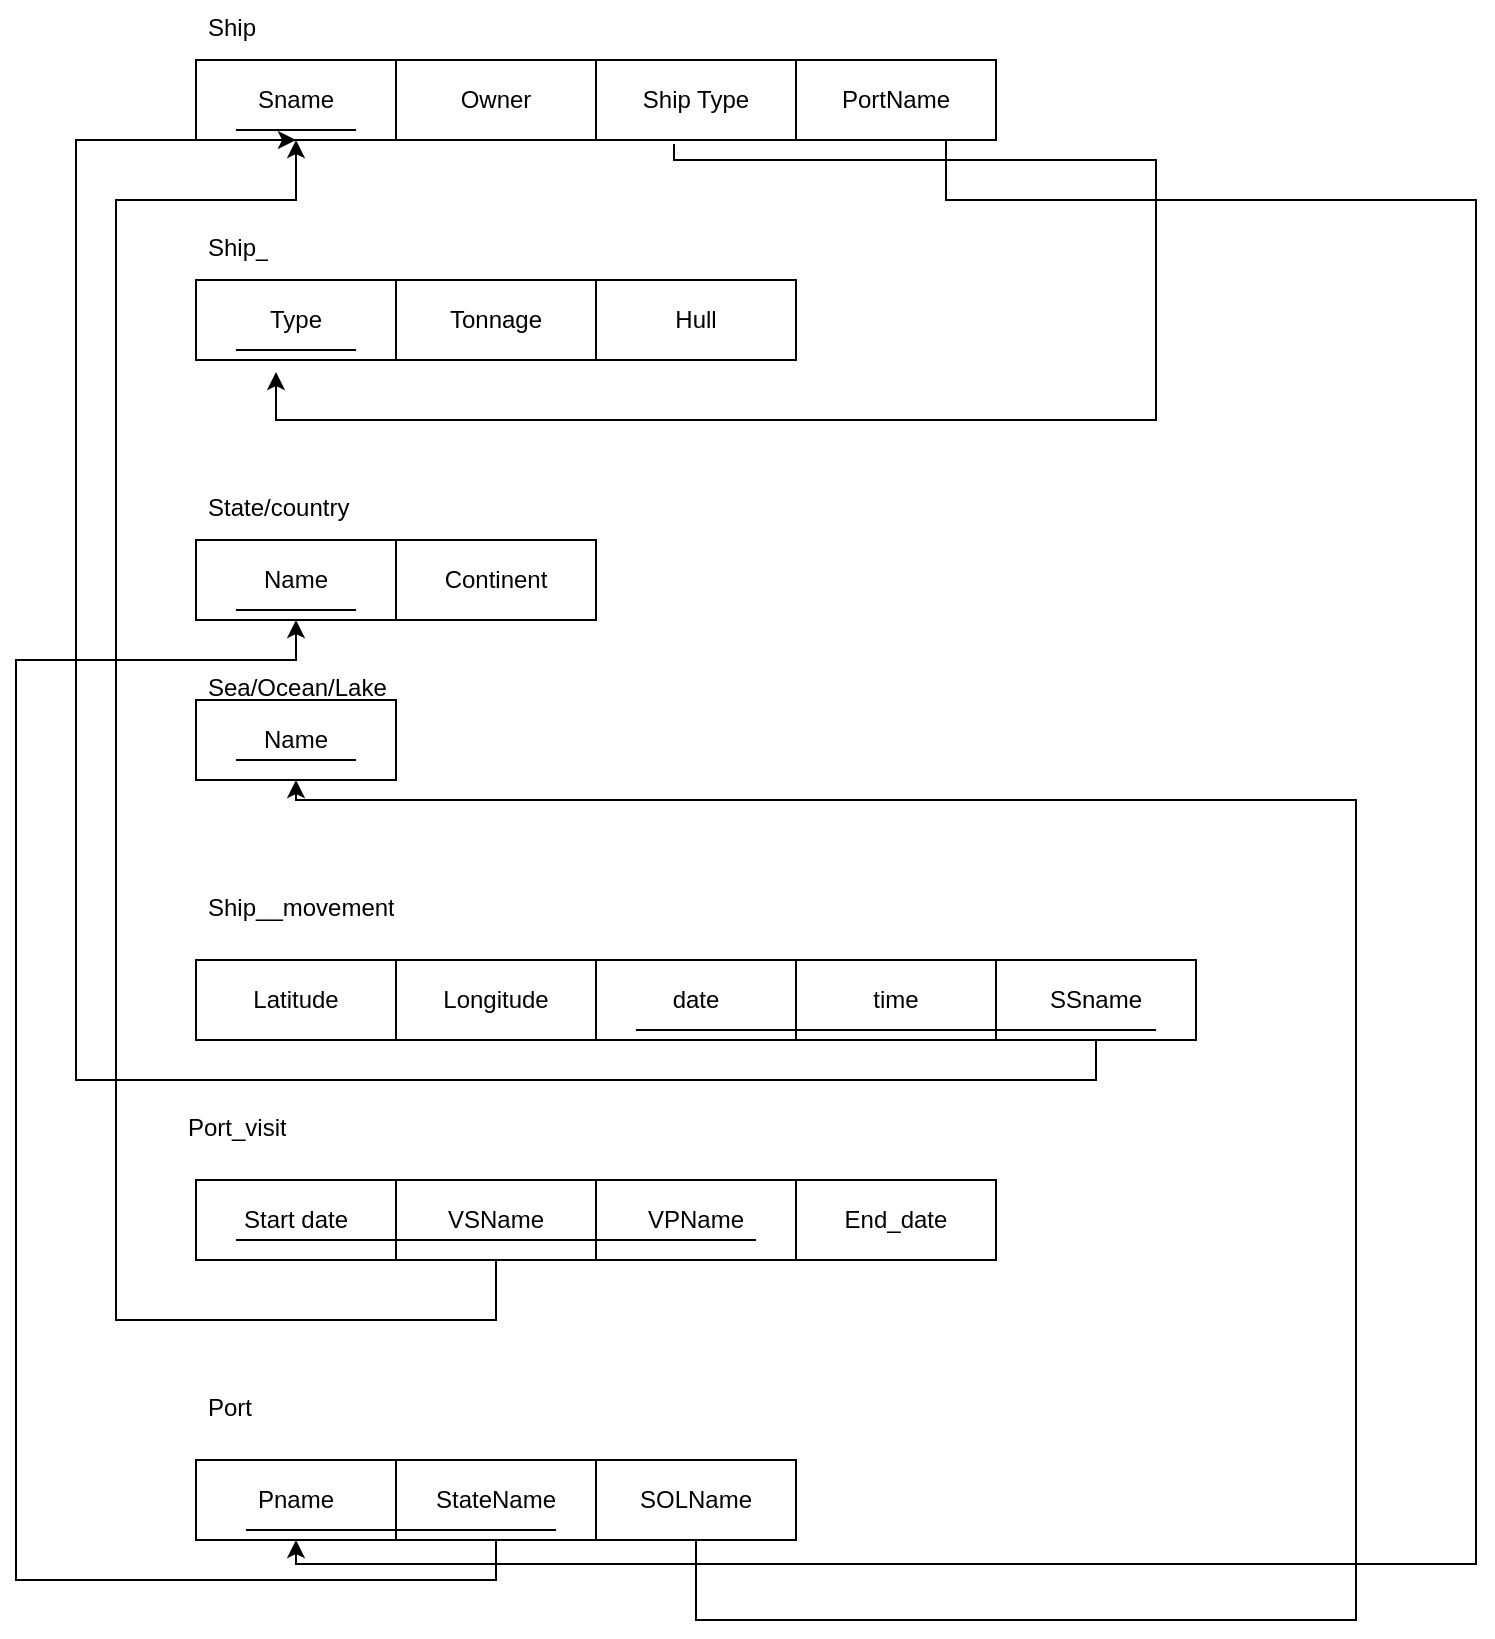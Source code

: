 <mxfile version="26.0.10">
  <diagram id="R2lEEEUBdFMjLlhIrx00" name="Page-1">
    <mxGraphModel dx="1050" dy="663" grid="1" gridSize="10" guides="1" tooltips="1" connect="1" arrows="1" fold="1" page="1" pageScale="1" pageWidth="850" pageHeight="1100" math="0" shadow="0" extFonts="Permanent Marker^https://fonts.googleapis.com/css?family=Permanent+Marker">
      <root>
        <mxCell id="0" />
        <mxCell id="1" parent="0" />
        <mxCell id="ZN7M77zLgQPNcQ_jJ6Fw-1" value="PortName" style="whiteSpace=wrap;html=1;align=center;" vertex="1" parent="1">
          <mxGeometry x="460" y="40" width="100" height="40" as="geometry" />
        </mxCell>
        <mxCell id="ZN7M77zLgQPNcQ_jJ6Fw-43" style="edgeStyle=orthogonalEdgeStyle;rounded=0;orthogonalLoop=1;jettySize=auto;html=1;entryX=0.58;entryY=-0.133;entryDx=0;entryDy=0;entryPerimeter=0;exitX=0.39;exitY=1.05;exitDx=0;exitDy=0;exitPerimeter=0;" edge="1" parent="1" source="ZN7M77zLgQPNcQ_jJ6Fw-2">
          <mxGeometry relative="1" as="geometry">
            <mxPoint x="200" y="196.01" as="targetPoint" />
            <mxPoint x="392" y="30" as="sourcePoint" />
            <Array as="points">
              <mxPoint x="399" y="90" />
              <mxPoint x="640" y="90" />
              <mxPoint x="640" y="220" />
              <mxPoint x="200" y="220" />
            </Array>
          </mxGeometry>
        </mxCell>
        <mxCell id="ZN7M77zLgQPNcQ_jJ6Fw-2" value="Ship Type" style="whiteSpace=wrap;html=1;align=center;" vertex="1" parent="1">
          <mxGeometry x="360" y="40" width="100" height="40" as="geometry" />
        </mxCell>
        <mxCell id="ZN7M77zLgQPNcQ_jJ6Fw-3" value="Owner" style="whiteSpace=wrap;html=1;align=center;" vertex="1" parent="1">
          <mxGeometry x="260" y="40" width="100" height="40" as="geometry" />
        </mxCell>
        <mxCell id="ZN7M77zLgQPNcQ_jJ6Fw-4" value="Sname" style="whiteSpace=wrap;html=1;align=center;" vertex="1" parent="1">
          <mxGeometry x="160" y="40" width="100" height="40" as="geometry" />
        </mxCell>
        <mxCell id="ZN7M77zLgQPNcQ_jJ6Fw-5" value="Ship" style="text;strokeColor=none;fillColor=none;spacingLeft=4;spacingRight=4;overflow=hidden;rotatable=0;points=[[0,0.5],[1,0.5]];portConstraint=eastwest;fontSize=12;whiteSpace=wrap;html=1;" vertex="1" parent="1">
          <mxGeometry x="160" y="10" width="40" height="30" as="geometry" />
        </mxCell>
        <mxCell id="ZN7M77zLgQPNcQ_jJ6Fw-6" value="Hull" style="whiteSpace=wrap;html=1;align=center;" vertex="1" parent="1">
          <mxGeometry x="360" y="150" width="100" height="40" as="geometry" />
        </mxCell>
        <mxCell id="ZN7M77zLgQPNcQ_jJ6Fw-7" value="Tonnage" style="whiteSpace=wrap;html=1;align=center;" vertex="1" parent="1">
          <mxGeometry x="260" y="150" width="100" height="40" as="geometry" />
        </mxCell>
        <mxCell id="ZN7M77zLgQPNcQ_jJ6Fw-8" value="Type" style="whiteSpace=wrap;html=1;align=center;" vertex="1" parent="1">
          <mxGeometry x="160" y="150" width="100" height="40" as="geometry" />
        </mxCell>
        <mxCell id="ZN7M77zLgQPNcQ_jJ6Fw-9" value="Ship_type" style="text;strokeColor=none;fillColor=none;spacingLeft=4;spacingRight=4;overflow=hidden;rotatable=0;points=[[0,0.5],[1,0.5]];portConstraint=eastwest;fontSize=12;whiteSpace=wrap;html=1;" vertex="1" parent="1">
          <mxGeometry x="160" y="120" width="40" height="30" as="geometry" />
        </mxCell>
        <mxCell id="ZN7M77zLgQPNcQ_jJ6Fw-12" value="Continent" style="whiteSpace=wrap;html=1;align=center;" vertex="1" parent="1">
          <mxGeometry x="260" y="280" width="100" height="40" as="geometry" />
        </mxCell>
        <mxCell id="ZN7M77zLgQPNcQ_jJ6Fw-13" value="Name" style="whiteSpace=wrap;html=1;align=center;" vertex="1" parent="1">
          <mxGeometry x="160" y="280" width="100" height="40" as="geometry" />
        </mxCell>
        <mxCell id="ZN7M77zLgQPNcQ_jJ6Fw-14" value="State/country" style="text;strokeColor=none;fillColor=none;spacingLeft=4;spacingRight=4;overflow=hidden;rotatable=0;points=[[0,0.5],[1,0.5]];portConstraint=eastwest;fontSize=12;whiteSpace=wrap;html=1;" vertex="1" parent="1">
          <mxGeometry x="160" y="250" width="100" height="30" as="geometry" />
        </mxCell>
        <mxCell id="ZN7M77zLgQPNcQ_jJ6Fw-15" value="Name" style="whiteSpace=wrap;html=1;align=center;" vertex="1" parent="1">
          <mxGeometry x="160" y="360" width="100" height="40" as="geometry" />
        </mxCell>
        <mxCell id="ZN7M77zLgQPNcQ_jJ6Fw-16" value="" style="line;strokeWidth=1;rotatable=0;dashed=0;labelPosition=right;align=left;verticalAlign=middle;spacingTop=0;spacingLeft=6;points=[];portConstraint=eastwest;" vertex="1" parent="1">
          <mxGeometry x="180" y="380" width="60" height="20" as="geometry" />
        </mxCell>
        <mxCell id="ZN7M77zLgQPNcQ_jJ6Fw-18" value="" style="line;strokeWidth=1;rotatable=0;dashed=0;labelPosition=right;align=left;verticalAlign=middle;spacingTop=0;spacingLeft=6;points=[];portConstraint=eastwest;" vertex="1" parent="1">
          <mxGeometry x="180" y="310" width="60" height="10" as="geometry" />
        </mxCell>
        <mxCell id="ZN7M77zLgQPNcQ_jJ6Fw-19" value="" style="line;strokeWidth=1;rotatable=0;dashed=0;labelPosition=right;align=left;verticalAlign=middle;spacingTop=0;spacingLeft=6;points=[];portConstraint=eastwest;" vertex="1" parent="1">
          <mxGeometry x="180" y="180" width="60" height="10" as="geometry" />
        </mxCell>
        <mxCell id="ZN7M77zLgQPNcQ_jJ6Fw-20" value="" style="line;strokeWidth=1;rotatable=0;dashed=0;labelPosition=right;align=left;verticalAlign=middle;spacingTop=0;spacingLeft=6;points=[];portConstraint=eastwest;" vertex="1" parent="1">
          <mxGeometry x="180" y="70" width="60" height="10" as="geometry" />
        </mxCell>
        <mxCell id="ZN7M77zLgQPNcQ_jJ6Fw-54" style="edgeStyle=orthogonalEdgeStyle;rounded=0;orthogonalLoop=1;jettySize=auto;html=1;entryX=0.5;entryY=1;entryDx=0;entryDy=0;" edge="1" parent="1" source="ZN7M77zLgQPNcQ_jJ6Fw-21" target="ZN7M77zLgQPNcQ_jJ6Fw-4">
          <mxGeometry relative="1" as="geometry">
            <Array as="points">
              <mxPoint x="610" y="550" />
              <mxPoint x="100" y="550" />
              <mxPoint x="100" y="80" />
            </Array>
          </mxGeometry>
        </mxCell>
        <mxCell id="ZN7M77zLgQPNcQ_jJ6Fw-21" value="SSname" style="whiteSpace=wrap;html=1;align=center;" vertex="1" parent="1">
          <mxGeometry x="560" y="490" width="100" height="40" as="geometry" />
        </mxCell>
        <mxCell id="ZN7M77zLgQPNcQ_jJ6Fw-22" value="time" style="whiteSpace=wrap;html=1;align=center;" vertex="1" parent="1">
          <mxGeometry x="460" y="490" width="100" height="40" as="geometry" />
        </mxCell>
        <mxCell id="ZN7M77zLgQPNcQ_jJ6Fw-23" value="date" style="whiteSpace=wrap;html=1;align=center;" vertex="1" parent="1">
          <mxGeometry x="360" y="490" width="100" height="40" as="geometry" />
        </mxCell>
        <mxCell id="ZN7M77zLgQPNcQ_jJ6Fw-24" value="Longitude" style="whiteSpace=wrap;html=1;align=center;" vertex="1" parent="1">
          <mxGeometry x="260" y="490" width="100" height="40" as="geometry" />
        </mxCell>
        <mxCell id="ZN7M77zLgQPNcQ_jJ6Fw-25" value="Latitude" style="whiteSpace=wrap;html=1;align=center;" vertex="1" parent="1">
          <mxGeometry x="160" y="490" width="100" height="40" as="geometry" />
        </mxCell>
        <mxCell id="ZN7M77zLgQPNcQ_jJ6Fw-27" value="" style="line;strokeWidth=1;rotatable=0;dashed=0;labelPosition=right;align=left;verticalAlign=middle;spacingTop=0;spacingLeft=6;points=[];portConstraint=eastwest;" vertex="1" parent="1">
          <mxGeometry x="380" y="520" width="260" height="10" as="geometry" />
        </mxCell>
        <mxCell id="ZN7M77zLgQPNcQ_jJ6Fw-28" value="Sea/Ocean/Lake" style="text;strokeColor=none;fillColor=none;spacingLeft=4;spacingRight=4;overflow=hidden;rotatable=0;points=[[0,0.5],[1,0.5]];portConstraint=eastwest;fontSize=12;whiteSpace=wrap;html=1;" vertex="1" parent="1">
          <mxGeometry x="160" y="340" width="120" height="30" as="geometry" />
        </mxCell>
        <mxCell id="ZN7M77zLgQPNcQ_jJ6Fw-29" value="Ship__movement" style="text;strokeColor=none;fillColor=none;spacingLeft=4;spacingRight=4;overflow=hidden;rotatable=0;points=[[0,0.5],[1,0.5]];portConstraint=eastwest;fontSize=12;whiteSpace=wrap;html=1;" vertex="1" parent="1">
          <mxGeometry x="160" y="450" width="110" height="30" as="geometry" />
        </mxCell>
        <mxCell id="ZN7M77zLgQPNcQ_jJ6Fw-30" value="End_date" style="whiteSpace=wrap;html=1;align=center;" vertex="1" parent="1">
          <mxGeometry x="460" y="600" width="100" height="40" as="geometry" />
        </mxCell>
        <mxCell id="ZN7M77zLgQPNcQ_jJ6Fw-31" value="VPName" style="whiteSpace=wrap;html=1;align=center;" vertex="1" parent="1">
          <mxGeometry x="360" y="600" width="100" height="40" as="geometry" />
        </mxCell>
        <mxCell id="ZN7M77zLgQPNcQ_jJ6Fw-55" style="edgeStyle=orthogonalEdgeStyle;rounded=0;orthogonalLoop=1;jettySize=auto;html=1;exitX=0.5;exitY=1;exitDx=0;exitDy=0;" edge="1" parent="1" source="ZN7M77zLgQPNcQ_jJ6Fw-32" target="ZN7M77zLgQPNcQ_jJ6Fw-20">
          <mxGeometry relative="1" as="geometry">
            <mxPoint x="139" y="110" as="targetPoint" />
            <mxPoint x="230" y="686" as="sourcePoint" />
            <Array as="points">
              <mxPoint x="310" y="670" />
              <mxPoint x="120" y="670" />
              <mxPoint x="120" y="110" />
              <mxPoint x="210" y="110" />
            </Array>
          </mxGeometry>
        </mxCell>
        <mxCell id="ZN7M77zLgQPNcQ_jJ6Fw-32" value="VSName" style="whiteSpace=wrap;html=1;align=center;" vertex="1" parent="1">
          <mxGeometry x="260" y="600" width="100" height="40" as="geometry" />
        </mxCell>
        <mxCell id="ZN7M77zLgQPNcQ_jJ6Fw-33" value="Start date" style="whiteSpace=wrap;html=1;align=center;" vertex="1" parent="1">
          <mxGeometry x="160" y="600" width="100" height="40" as="geometry" />
        </mxCell>
        <mxCell id="ZN7M77zLgQPNcQ_jJ6Fw-34" value="" style="line;strokeWidth=1;rotatable=0;dashed=0;labelPosition=right;align=left;verticalAlign=middle;spacingTop=0;spacingLeft=6;points=[];portConstraint=eastwest;" vertex="1" parent="1">
          <mxGeometry x="180" y="625" width="260" height="10" as="geometry" />
        </mxCell>
        <mxCell id="ZN7M77zLgQPNcQ_jJ6Fw-39" value="Port_visit" style="text;strokeColor=none;fillColor=none;spacingLeft=4;spacingRight=4;overflow=hidden;rotatable=0;points=[[0,0.5],[1,0.5]];portConstraint=eastwest;fontSize=12;whiteSpace=wrap;html=1;" vertex="1" parent="1">
          <mxGeometry x="150" y="560" width="80" height="30" as="geometry" />
        </mxCell>
        <mxCell id="ZN7M77zLgQPNcQ_jJ6Fw-40" value="Port" style="text;strokeColor=none;fillColor=none;spacingLeft=4;spacingRight=4;overflow=hidden;rotatable=0;points=[[0,0.5],[1,0.5]];portConstraint=eastwest;fontSize=12;whiteSpace=wrap;html=1;" vertex="1" parent="1">
          <mxGeometry x="160" y="700" width="40" height="30" as="geometry" />
        </mxCell>
        <mxCell id="ZN7M77zLgQPNcQ_jJ6Fw-57" style="edgeStyle=orthogonalEdgeStyle;rounded=0;orthogonalLoop=1;jettySize=auto;html=1;entryX=0.5;entryY=1;entryDx=0;entryDy=0;" edge="1" parent="1" source="ZN7M77zLgQPNcQ_jJ6Fw-44" target="ZN7M77zLgQPNcQ_jJ6Fw-15">
          <mxGeometry relative="1" as="geometry">
            <mxPoint x="210" y="410" as="targetPoint" />
            <Array as="points">
              <mxPoint x="410" y="820" />
              <mxPoint x="740" y="820" />
              <mxPoint x="740" y="410" />
              <mxPoint x="210" y="410" />
            </Array>
          </mxGeometry>
        </mxCell>
        <mxCell id="ZN7M77zLgQPNcQ_jJ6Fw-44" value="SOLName" style="whiteSpace=wrap;html=1;align=center;" vertex="1" parent="1">
          <mxGeometry x="360" y="740" width="100" height="40" as="geometry" />
        </mxCell>
        <mxCell id="ZN7M77zLgQPNcQ_jJ6Fw-56" style="edgeStyle=orthogonalEdgeStyle;rounded=0;orthogonalLoop=1;jettySize=auto;html=1;exitX=0.5;exitY=1;exitDx=0;exitDy=0;entryX=0.5;entryY=1;entryDx=0;entryDy=0;" edge="1" parent="1" source="ZN7M77zLgQPNcQ_jJ6Fw-45" target="ZN7M77zLgQPNcQ_jJ6Fw-13">
          <mxGeometry relative="1" as="geometry">
            <Array as="points">
              <mxPoint x="310" y="800" />
              <mxPoint x="70" y="800" />
              <mxPoint x="70" y="340" />
              <mxPoint x="210" y="340" />
            </Array>
          </mxGeometry>
        </mxCell>
        <mxCell id="ZN7M77zLgQPNcQ_jJ6Fw-45" value="StateName" style="whiteSpace=wrap;html=1;align=center;" vertex="1" parent="1">
          <mxGeometry x="260" y="740" width="100" height="40" as="geometry" />
        </mxCell>
        <mxCell id="ZN7M77zLgQPNcQ_jJ6Fw-46" value="Pname" style="whiteSpace=wrap;html=1;align=center;" vertex="1" parent="1">
          <mxGeometry x="160" y="740" width="100" height="40" as="geometry" />
        </mxCell>
        <mxCell id="ZN7M77zLgQPNcQ_jJ6Fw-47" value="" style="line;strokeWidth=1;rotatable=0;dashed=0;labelPosition=right;align=left;verticalAlign=middle;spacingTop=0;spacingLeft=6;points=[];portConstraint=eastwest;" vertex="1" parent="1">
          <mxGeometry x="185" y="770" width="155" height="10" as="geometry" />
        </mxCell>
        <mxCell id="ZN7M77zLgQPNcQ_jJ6Fw-53" style="edgeStyle=orthogonalEdgeStyle;rounded=0;orthogonalLoop=1;jettySize=auto;html=1;entryX=0.5;entryY=1;entryDx=0;entryDy=0;exitX=0.75;exitY=1;exitDx=0;exitDy=0;" edge="1" parent="1" source="ZN7M77zLgQPNcQ_jJ6Fw-1" target="ZN7M77zLgQPNcQ_jJ6Fw-46">
          <mxGeometry relative="1" as="geometry">
            <Array as="points">
              <mxPoint x="535" y="110" />
              <mxPoint x="800" y="110" />
              <mxPoint x="800" y="792" />
              <mxPoint x="210" y="792" />
            </Array>
          </mxGeometry>
        </mxCell>
      </root>
    </mxGraphModel>
  </diagram>
</mxfile>

